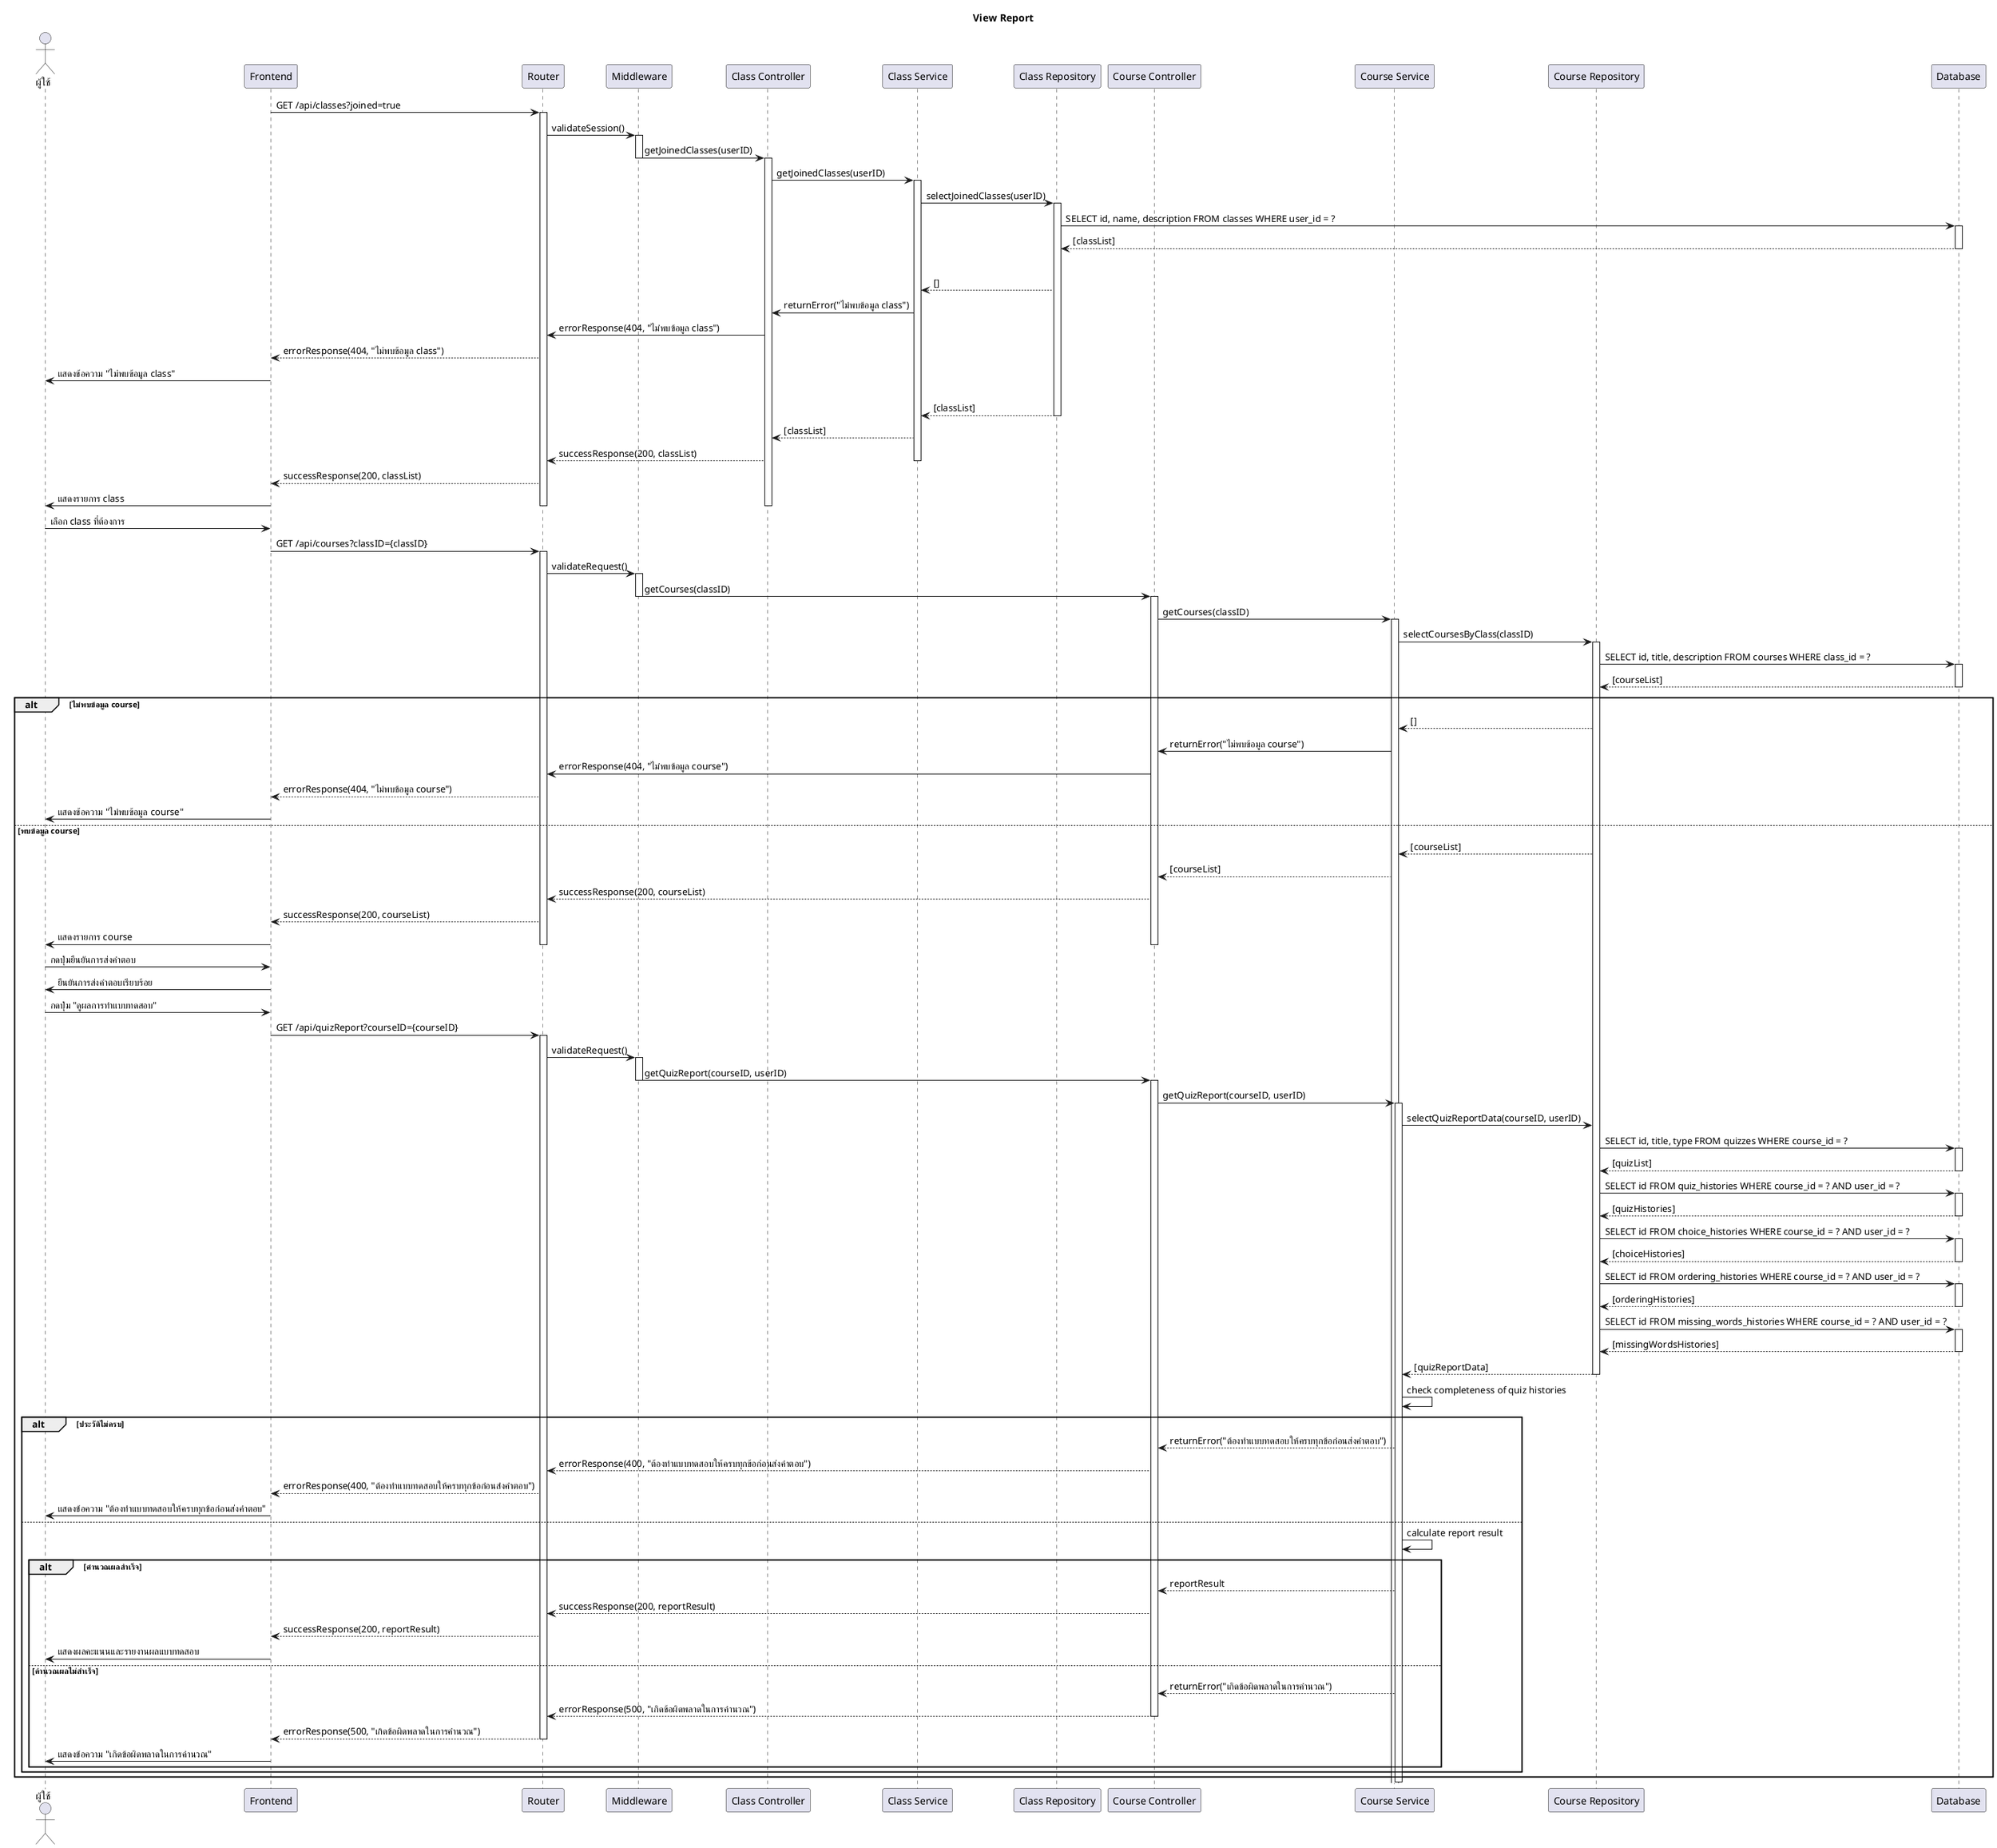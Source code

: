 @startuml
title View Report

actor "ผู้ใช้" as User
participant "Frontend" as FE
participant "Router" as Router
participant "Middleware" as MW

' --- Class Module ---
participant "Class Controller" as ClassCtrl
participant "Class Service" as ClassServ
participant "Class Repository" as ClassRepo

' --- Course Module ---
participant "Course Controller" as CourseCtrl
participant "Course Service" as CourseServ
participant "Course Repository" as CourseRepo

participant "Database" as DB

'================= Phase 1: ดึงข้อมูล Class ที่ผู้ใช้เข้าร่วม =================
FE -> Router: GET /api/classes?joined=true
activate Router
Router -> MW: validateSession()
activate MW
MW -> ClassCtrl: getJoinedClasses(userID)
deactivate MW
activate ClassCtrl
ClassCtrl -> ClassServ: getJoinedClasses(userID)
activate ClassServ
ClassServ -> ClassRepo: selectJoinedClasses(userID)
activate ClassRepo
ClassRepo -> DB: SELECT id, name, description FROM classes WHERE user_id = ?
activate DB
DB --> ClassRepo: [classList]
deactivate DB

alt ไม่พบข้อมูล class
   ClassRepo --> ClassServ: []
       ClassServ -> ClassCtrl: returnError("ไม่พบข้อมูล class")
       ClassCtrl -> Router: errorResponse(404, "ไม่พบข้อมูล class")
       Router --> FE: errorResponse(404, "ไม่พบข้อมูล class")
       FE -> User: แสดงข้อความ "ไม่พบข้อมูล class"
else พบข้อมูล class
    ClassRepo --> ClassServ: [classList]
    deactivate ClassRepo
        ClassServ --> ClassCtrl: [classList]
        ClassCtrl --> Router: successResponse(200, classList)
        deactivate ClassServ
        Router --> FE: successResponse(200, classList)
        FE -> User: แสดงรายการ class
deactivate ClassCtrl
deactivate Router

'================= Phase 2: ดึงข้อมูล Course ภายใน Class ที่เลือก =================
User -> FE: เลือก class ที่ต้องการ
FE -> Router: GET /api/courses?classID={classID}
activate Router
Router -> MW: validateRequest()
activate MW
MW -> CourseCtrl: getCourses(classID)
deactivate MW
activate CourseCtrl
CourseCtrl -> CourseServ: getCourses(classID)
activate CourseServ
CourseServ -> CourseRepo: selectCoursesByClass(classID)
activate CourseRepo
CourseRepo -> DB: SELECT id, title, description FROM courses WHERE class_id = ?
activate DB
DB --> CourseRepo: [courseList]
deactivate DB
alt ไม่พบข้อมูล course
    CourseRepo --> CourseServ: []
        CourseServ -> CourseCtrl: returnError("ไม่พบข้อมูล course")
        CourseCtrl -> Router: errorResponse(404, "ไม่พบข้อมูล course")
        Router --> FE: errorResponse(404, "ไม่พบข้อมูล course")
        FE -> User: แสดงข้อความ "ไม่พบข้อมูล course"
else พบข้อมูล course
CourseRepo --> CourseServ: [courseList]
    CourseServ --> CourseCtrl: [courseList]
    deactivate ClassCtrl
    CourseCtrl --> Router: successResponse(200, courseList)
    Router --> FE: successResponse(200, courseList)
    FE -> User: แสดงรายการ course

deactivate CourseCtrl
deactivate Router

'================= Phase 3: ยืนยันส่งคำตอบ =================
User -> FE: กดปุ่มยืนยันการส่งคำตอบ
FE -> User: ยืนยันการส่งคำตอบเรียบร้อย

'================= Phase 4: ดูผลการทำแบบทดสอบ (View Report) =================
User -> FE: กดปุ่ม "ดูผลการทำแบบทดสอบ"
FE -> Router: GET /api/quizReport?courseID={courseID}
activate Router
Router -> MW: validateRequest()
activate MW
MW -> CourseCtrl: getQuizReport(courseID, userID)
deactivate MW
activate CourseCtrl
CourseCtrl -> CourseServ: getQuizReport(courseID, userID)
activate CourseServ
CourseServ -> CourseRepo: selectQuizReportData(courseID, userID)
CourseRepo -> DB: SELECT id, title, type FROM quizzes WHERE course_id = ?
activate DB
DB --> CourseRepo: [quizList]
deactivate DB
CourseRepo -> DB: SELECT id FROM quiz_histories WHERE course_id = ? AND user_id = ?
activate DB
DB --> CourseRepo: [quizHistories]
deactivate DB
CourseRepo -> DB: SELECT id FROM choice_histories WHERE course_id = ? AND user_id = ?
activate DB
DB --> CourseRepo: [choiceHistories]
deactivate DB
CourseRepo -> DB: SELECT id FROM ordering_histories WHERE course_id = ? AND user_id = ?
activate DB
DB --> CourseRepo: [orderingHistories]
deactivate DB
CourseRepo -> DB: SELECT id FROM missing_words_histories WHERE course_id = ? AND user_id = ?
activate DB
DB --> CourseRepo: [missingWordsHistories]
deactivate DB
CourseRepo --> CourseServ: [quizReportData]
deactivate CourseRepo
deactivate CourseRepo

CourseServ -> CourseServ: check completeness of quiz histories
alt ประวัติไม่ครบ
    CourseServ --> CourseCtrl: returnError("ต้องทำแบบทดสอบให้ครบทุกข้อก่อนส่งคำตอบ")
    CourseCtrl --> Router: errorResponse(400, "ต้องทำแบบทดสอบให้ครบทุกข้อก่อนส่งคำตอบ")
    Router --> FE: errorResponse(400, "ต้องทำแบบทดสอบให้ครบทุกข้อก่อนส่งคำตอบ")
    FE -> User: แสดงข้อความ "ต้องทำแบบทดสอบให้ครบทุกข้อก่อนส่งคำตอบ"
else
    CourseServ -> CourseServ: calculate report result
    alt คำนวณผลสำเร็จ
         CourseServ --> CourseCtrl: reportResult
         CourseCtrl --> Router: successResponse(200, reportResult)
         Router --> FE: successResponse(200, reportResult)
         FE -> User: แสดงผลคะแนนและรายงานผลแบบทดสอบ
    else คำนวณผลไม่สำเร็จ
         CourseServ --> CourseCtrl: returnError("เกิดข้อผิดพลาดในการคำนวณ")
         CourseCtrl --> Router: errorResponse(500, "เกิดข้อผิดพลาดในการคำนวณ")
         deactivate CourseCtrl
         Router --> FE: errorResponse(500, "เกิดข้อผิดพลาดในการคำนวณ")
         deactivate Router
         FE -> User: แสดงข้อความ "เกิดข้อผิดพลาดในการคำนวณ"
    end
end
end
deactivate CourseServ
deactivate CourseCtrl
@enduml